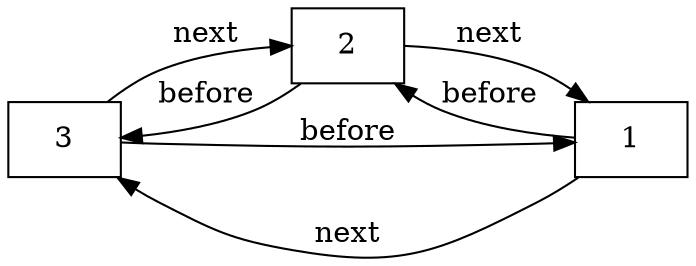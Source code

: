 digraph list_state_diagram {
	node [shape=box]
	rankdir=LR
	node_3 [label=3]
	node_2 [label=2]
	node_3 -> node_2 [label=next]
	node_2 -> node_3 [label=before]
	node_1 [label=1]
	node_2 -> node_1 [label=next]
	node_1 -> node_2 [label=before]
	node_1 -> node_3 [label=next]
	node_3 -> node_1 [label=before]
}

